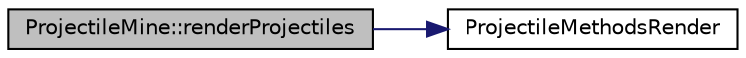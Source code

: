 digraph "ProjectileMine::renderProjectiles"
{
 // LATEX_PDF_SIZE
  edge [fontname="Helvetica",fontsize="10",labelfontname="Helvetica",labelfontsize="10"];
  node [fontname="Helvetica",fontsize="10",shape=record];
  rankdir="LR";
  Node1 [label="ProjectileMine::renderProjectiles",height=0.2,width=0.4,color="black", fillcolor="grey75", style="filled", fontcolor="black",tooltip=" "];
  Node1 -> Node2 [color="midnightblue",fontsize="10",style="solid",fontname="Helvetica"];
  Node2 [label="ProjectileMethodsRender",height=0.2,width=0.4,color="black", fillcolor="white", style="filled",URL="$_projectile_methods_8cpp.html#ab3de2090188cbc1b622a1e75d4e3c5d0",tooltip=" "];
}
